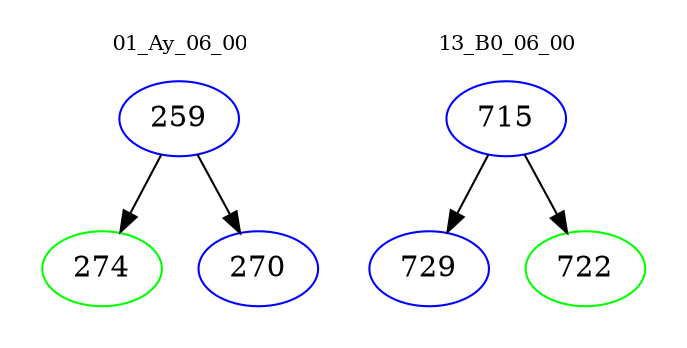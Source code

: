 digraph{
subgraph cluster_0 {
color = white
label = "01_Ay_06_00";
fontsize=10;
T0_259 [label="259", color="blue"]
T0_259 -> T0_274 [color="black"]
T0_274 [label="274", color="green"]
T0_259 -> T0_270 [color="black"]
T0_270 [label="270", color="blue"]
}
subgraph cluster_1 {
color = white
label = "13_B0_06_00";
fontsize=10;
T1_715 [label="715", color="blue"]
T1_715 -> T1_729 [color="black"]
T1_729 [label="729", color="blue"]
T1_715 -> T1_722 [color="black"]
T1_722 [label="722", color="green"]
}
}
